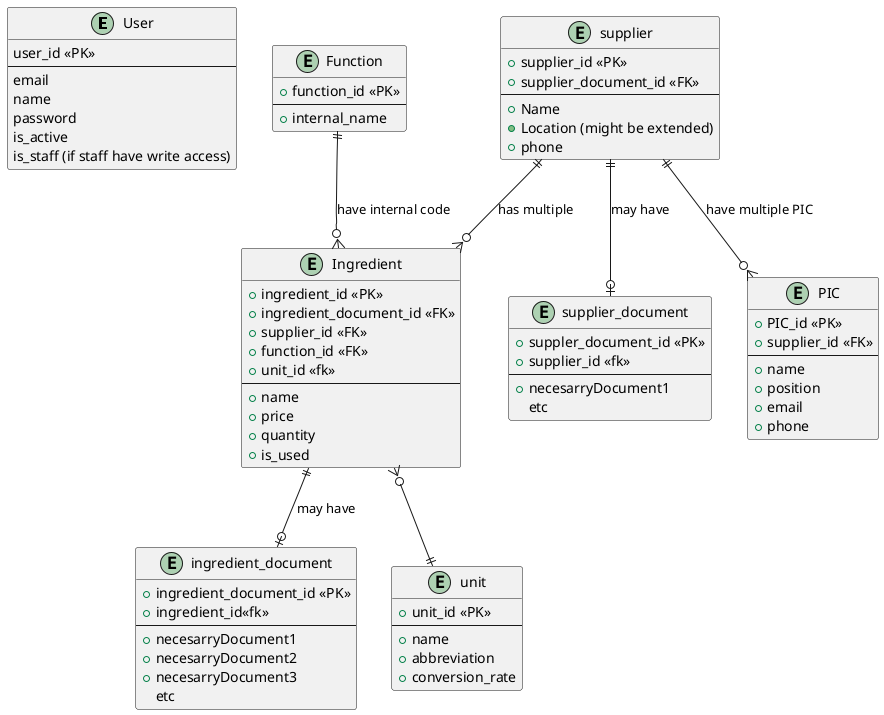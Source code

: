 @startuml Database

entity User {
   user_id <<PK>>
   --
   email
   name
   password
   is_active
   is_staff (if staff have write access)
}

entity Ingredient { 
  +ingredient_id <<PK>>
+ingredient_document_id <<FK>>
  +supplier_id <<FK>>
  +function_id <<FK>>
  +unit_id <<fk>>
  --
  +name
  +price
  +quantity
  +is_used
}

entity Function {
  +function_id <<PK>>
  --
  +internal_name
}

entity ingredient_document {
  +ingredient_document_id <<PK>>
  +ingredient_id<<fk>>
  --
  +necesarryDocument1
  +necesarryDocument2
  +necesarryDocument3
  etc
}

entity unit {
+ unit_id <<PK>>
--
+name
+abbreviation
+conversion_rate
}
entity supplier {
  +supplier_id <<PK>>
  +supplier_document_id <<FK>>
  --
  +Name
  +Location (might be extended)
  +phone
}

entity supplier_document {
  +suppler_document_id <<PK>>
  +supplier_id <<fk>>
  --
  +necesarryDocument1
  etc
}

entity PIC{
  +PIC_id <<PK>>
  +supplier_id <<FK>>
  --
  +name
  +position
  +email
  +phone
}



supplier ||--o{ Ingredient : has multiple

supplier ||--o| supplier_document : may have

Function ||--o{ Ingredient : have internal code

Ingredient ||--o| ingredient_document : may have

supplier ||--o{ PIC : have multiple PIC

Ingredient }o--|| unit

@enduml



